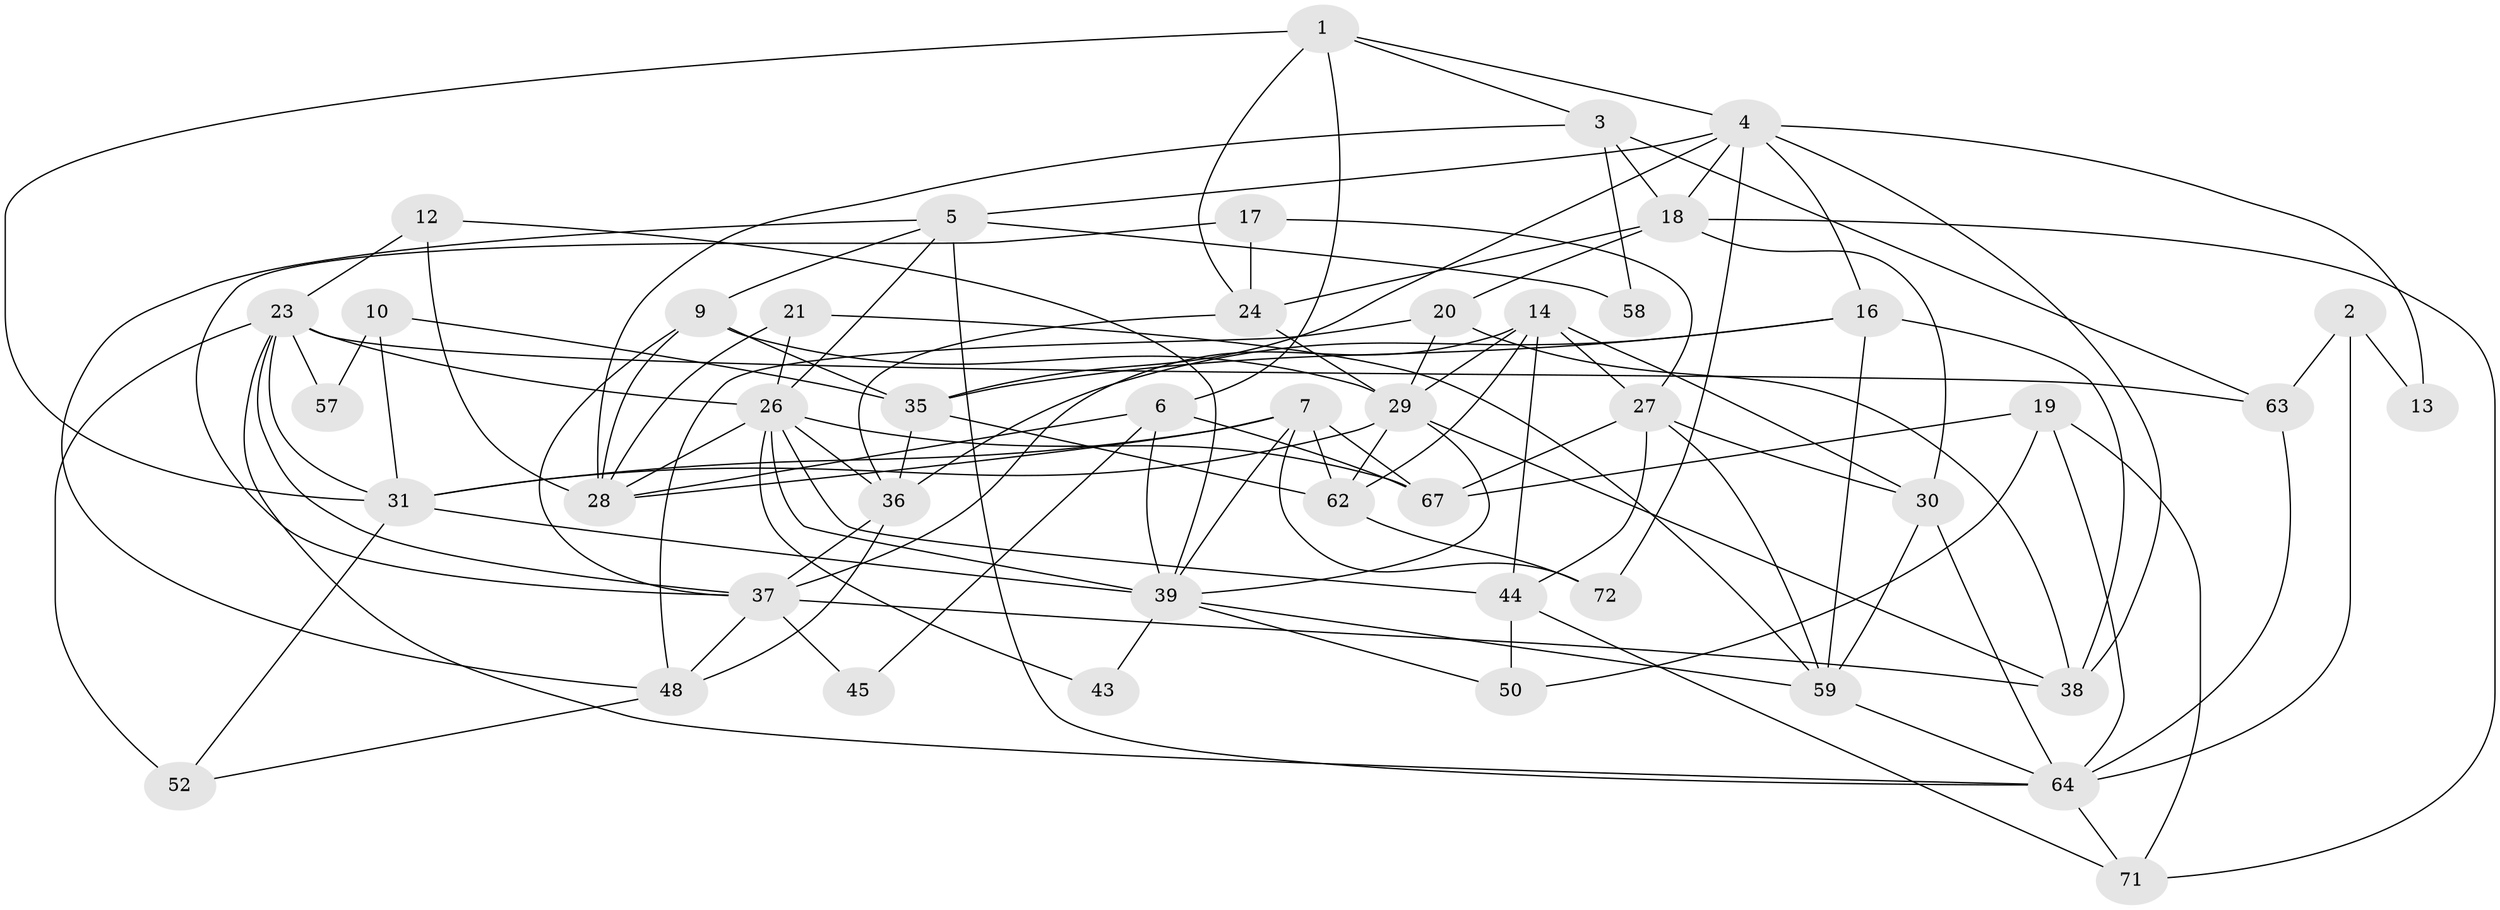 // original degree distribution, {3: 0.25333333333333335, 6: 0.09333333333333334, 5: 0.14666666666666667, 2: 0.12, 4: 0.3333333333333333, 7: 0.05333333333333334}
// Generated by graph-tools (version 1.1) at 2025/11/02/27/25 16:11:17]
// undirected, 46 vertices, 115 edges
graph export_dot {
graph [start="1"]
  node [color=gray90,style=filled];
  1 [super="+15"];
  2;
  3 [super="+49"];
  4 [super="+25"];
  5 [super="+22"];
  6 [super="+8"];
  7 [super="+11"];
  9 [super="+68"];
  10;
  12;
  13;
  14 [super="+51"];
  16 [super="+40"];
  17;
  18 [super="+65"];
  19 [super="+46"];
  20 [super="+41"];
  21;
  23 [super="+34"];
  24;
  26 [super="+32"];
  27 [super="+42"];
  28 [super="+53"];
  29 [super="+47"];
  30 [super="+55"];
  31 [super="+33"];
  35 [super="+75"];
  36 [super="+66"];
  37 [super="+54"];
  38 [super="+60"];
  39 [super="+69"];
  43;
  44 [super="+61"];
  45;
  48 [super="+56"];
  50;
  52;
  57;
  58;
  59 [super="+73"];
  62;
  63;
  64 [super="+74"];
  67 [super="+70"];
  71;
  72;
  1 -- 24;
  1 -- 4;
  1 -- 6;
  1 -- 31;
  1 -- 3;
  2 -- 63;
  2 -- 13;
  2 -- 64;
  3 -- 28;
  3 -- 58;
  3 -- 18;
  3 -- 63;
  4 -- 72;
  4 -- 5;
  4 -- 35;
  4 -- 13;
  4 -- 38;
  4 -- 18;
  4 -- 16;
  5 -- 48;
  5 -- 58;
  5 -- 64;
  5 -- 9;
  5 -- 26;
  6 -- 67 [weight=2];
  6 -- 45;
  6 -- 28;
  6 -- 39;
  7 -- 67 [weight=2];
  7 -- 72;
  7 -- 31;
  7 -- 39;
  7 -- 62;
  7 -- 28;
  9 -- 35;
  9 -- 29;
  9 -- 37;
  9 -- 28;
  10 -- 31;
  10 -- 35;
  10 -- 57;
  12 -- 23;
  12 -- 39;
  12 -- 28;
  14 -- 29;
  14 -- 62;
  14 -- 30;
  14 -- 27;
  14 -- 37;
  14 -- 44;
  16 -- 59;
  16 -- 35;
  16 -- 38;
  16 -- 36;
  17 -- 24;
  17 -- 37;
  17 -- 27;
  18 -- 30;
  18 -- 20;
  18 -- 71;
  18 -- 24;
  19 -- 50;
  19 -- 67;
  19 -- 71;
  19 -- 64;
  20 -- 29;
  20 -- 48;
  20 -- 38;
  21 -- 59;
  21 -- 28;
  21 -- 26;
  23 -- 52;
  23 -- 57;
  23 -- 31;
  23 -- 64;
  23 -- 26 [weight=2];
  23 -- 63;
  23 -- 37;
  24 -- 36;
  24 -- 29;
  26 -- 43;
  26 -- 67;
  26 -- 36;
  26 -- 39;
  26 -- 44;
  26 -- 28;
  27 -- 59;
  27 -- 67;
  27 -- 30;
  27 -- 44;
  29 -- 62;
  29 -- 39;
  29 -- 31;
  29 -- 38;
  30 -- 59;
  30 -- 64;
  31 -- 39;
  31 -- 52;
  35 -- 62;
  35 -- 36;
  36 -- 48;
  36 -- 37;
  37 -- 48;
  37 -- 38;
  37 -- 45;
  39 -- 50;
  39 -- 59;
  39 -- 43;
  44 -- 50 [weight=2];
  44 -- 71;
  48 -- 52;
  59 -- 64;
  62 -- 72;
  63 -- 64;
  64 -- 71;
}
